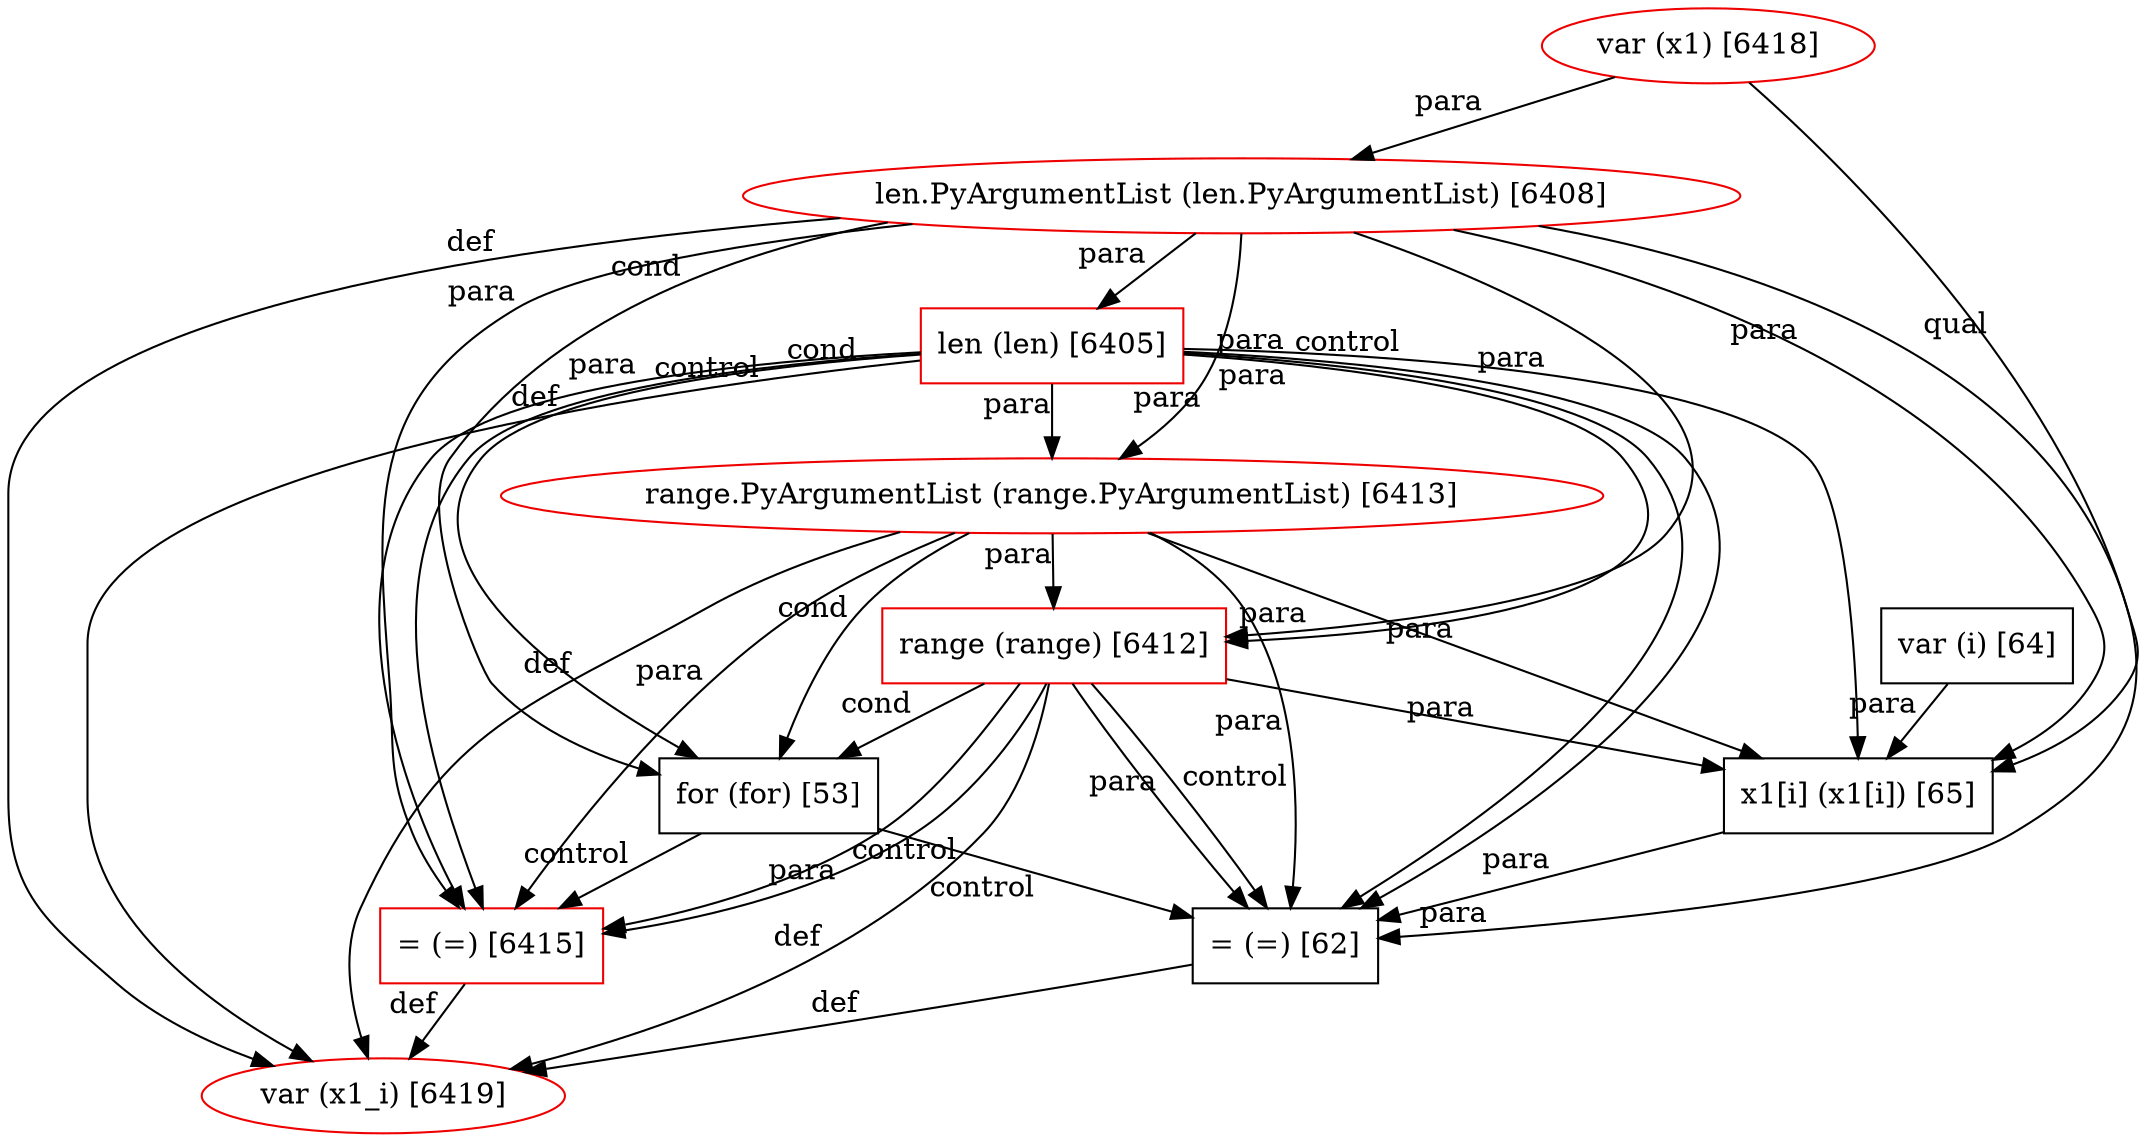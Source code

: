 digraph G {
  6412 [ metadata="" color="red2" shape="box" kind="func-call" label="range (range) [6412]" ];
  6413 [ metadata="" color="red2" shape="ellipse" kind="null" label="range.PyArgumentList (range.PyArgumentList) [6413]" ];
  6405 [ metadata="" color="red2" shape="box" kind="func-call" label="len (len) [6405]" ];
  6408 [ metadata="" color="red2" shape="ellipse" kind="null" label="len.PyArgumentList (len.PyArgumentList) [6408]" ];
  6418 [ metadata="" color="red2" shape="ellipse" kind="variable-decl" label="var (x1) [6418]" ];
  6415 [ metadata="" color="red2" shape="box" kind="assignment" label="= (=) [6415]" ];
  6419 [ metadata="" color="red2" shape="ellipse" kind="variable-decl" label="var (x1_i) [6419]" ];
  64 [ metadata="hanger" color="null" shape="null" kind="null" label="var (i) [64]" ];
  53 [ metadata="hanger" color="null" shape="null" kind="null" label="for (for) [53]" ];
  65 [ metadata="hanger" color="null" shape="null" kind="null" label="x1[i] (x1[i]) [65]" ];
  62 [ metadata="hanger" color="null" shape="null" kind="null" label="= (=) [62]" ];
  6412 -> 6415 [ from_closure="null" xlabel="para" ];
  6412 -> 6415 [ from_closure="null" xlabel="control" ];
  6412 -> 6419 [ from_closure="null" xlabel="def" ];
  6413 -> 6412 [ from_closure="null" xlabel="para" ];
  6413 -> 6415 [ from_closure="null" xlabel="para" ];
  6413 -> 6419 [ from_closure="null" xlabel="def" ];
  6405 -> 6412 [ from_closure="null" xlabel="para" ];
  6405 -> 6413 [ from_closure="null" xlabel="para" ];
  6405 -> 6415 [ from_closure="null" xlabel="para" ];
  6405 -> 6415 [ from_closure="null" xlabel="control" ];
  6405 -> 6419 [ from_closure="null" xlabel="def" ];
  6408 -> 6412 [ from_closure="null" xlabel="para" ];
  6408 -> 6413 [ from_closure="null" xlabel="para" ];
  6408 -> 6405 [ from_closure="null" xlabel="para" ];
  6408 -> 6415 [ from_closure="null" xlabel="para" ];
  6408 -> 6419 [ from_closure="null" xlabel="def" ];
  6418 -> 6408 [ from_closure="null" xlabel="para" ];
  6415 -> 6419 [ from_closure="null" xlabel="def" ];
  64 -> 65 [ from_closure="false" xlabel="para" ];
  6408 -> 53 [ from_closure="true" xlabel="cond" ];
  6405 -> 53 [ from_closure="true" xlabel="cond" ];
  6412 -> 53 [ from_closure="false" xlabel="cond" ];
  6413 -> 53 [ from_closure="true" xlabel="cond" ];
  53 -> 62 [ from_closure="false" xlabel="control" ];
  53 -> 6415 [ from_closure="false" xlabel="control" ];
  6408 -> 65 [ from_closure="true" xlabel="para" ];
  6405 -> 65 [ from_closure="true" xlabel="para" ];
  6412 -> 65 [ from_closure="true" xlabel="para" ];
  6413 -> 65 [ from_closure="true" xlabel="para" ];
  6418 -> 65 [ from_closure="true" xlabel="qual" ];
  65 -> 62 [ from_closure="false" xlabel="para" ];
  6408 -> 62 [ from_closure="true" xlabel="para" ];
  6405 -> 62 [ from_closure="true" xlabel="para" ];
  6405 -> 62 [ from_closure="true" xlabel="control" ];
  6412 -> 62 [ from_closure="true" xlabel="para" ];
  6412 -> 62 [ from_closure="true" xlabel="control" ];
  6413 -> 62 [ from_closure="true" xlabel="para" ];
  62 -> 6419 [ from_closure="true" xlabel="def" ];
}
